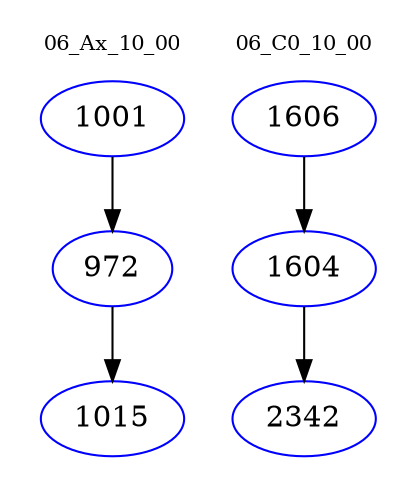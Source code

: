 digraph{
subgraph cluster_0 {
color = white
label = "06_Ax_10_00";
fontsize=10;
T0_1001 [label="1001", color="blue"]
T0_1001 -> T0_972 [color="black"]
T0_972 [label="972", color="blue"]
T0_972 -> T0_1015 [color="black"]
T0_1015 [label="1015", color="blue"]
}
subgraph cluster_1 {
color = white
label = "06_C0_10_00";
fontsize=10;
T1_1606 [label="1606", color="blue"]
T1_1606 -> T1_1604 [color="black"]
T1_1604 [label="1604", color="blue"]
T1_1604 -> T1_2342 [color="black"]
T1_2342 [label="2342", color="blue"]
}
}
